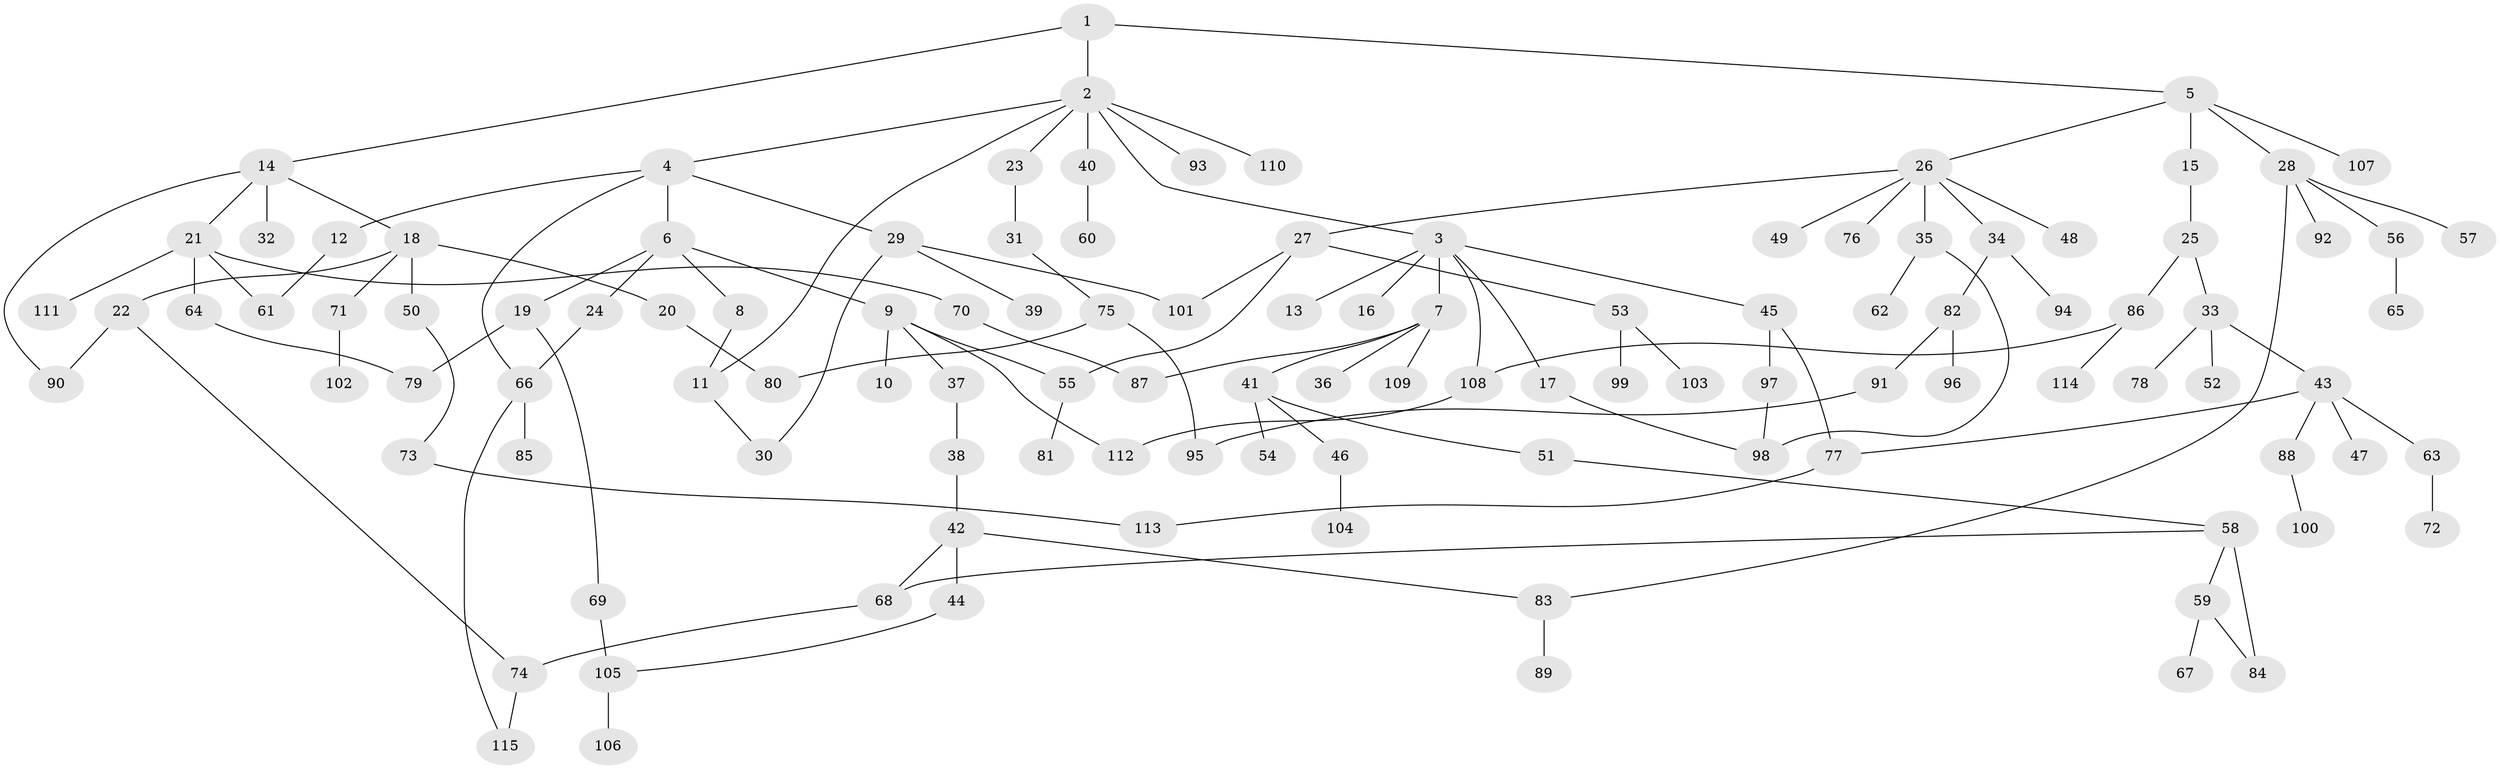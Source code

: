// Generated by graph-tools (version 1.1) at 2025/01/03/09/25 03:01:04]
// undirected, 115 vertices, 137 edges
graph export_dot {
graph [start="1"]
  node [color=gray90,style=filled];
  1;
  2;
  3;
  4;
  5;
  6;
  7;
  8;
  9;
  10;
  11;
  12;
  13;
  14;
  15;
  16;
  17;
  18;
  19;
  20;
  21;
  22;
  23;
  24;
  25;
  26;
  27;
  28;
  29;
  30;
  31;
  32;
  33;
  34;
  35;
  36;
  37;
  38;
  39;
  40;
  41;
  42;
  43;
  44;
  45;
  46;
  47;
  48;
  49;
  50;
  51;
  52;
  53;
  54;
  55;
  56;
  57;
  58;
  59;
  60;
  61;
  62;
  63;
  64;
  65;
  66;
  67;
  68;
  69;
  70;
  71;
  72;
  73;
  74;
  75;
  76;
  77;
  78;
  79;
  80;
  81;
  82;
  83;
  84;
  85;
  86;
  87;
  88;
  89;
  90;
  91;
  92;
  93;
  94;
  95;
  96;
  97;
  98;
  99;
  100;
  101;
  102;
  103;
  104;
  105;
  106;
  107;
  108;
  109;
  110;
  111;
  112;
  113;
  114;
  115;
  1 -- 2;
  1 -- 5;
  1 -- 14;
  2 -- 3;
  2 -- 4;
  2 -- 23;
  2 -- 40;
  2 -- 93;
  2 -- 110;
  2 -- 11;
  3 -- 7;
  3 -- 13;
  3 -- 16;
  3 -- 17;
  3 -- 45;
  3 -- 108;
  4 -- 6;
  4 -- 12;
  4 -- 29;
  4 -- 66;
  5 -- 15;
  5 -- 26;
  5 -- 28;
  5 -- 107;
  6 -- 8;
  6 -- 9;
  6 -- 19;
  6 -- 24;
  7 -- 36;
  7 -- 41;
  7 -- 87;
  7 -- 109;
  8 -- 11;
  9 -- 10;
  9 -- 37;
  9 -- 55;
  9 -- 112;
  11 -- 30;
  12 -- 61;
  14 -- 18;
  14 -- 21;
  14 -- 32;
  14 -- 90;
  15 -- 25;
  17 -- 98;
  18 -- 20;
  18 -- 22;
  18 -- 50;
  18 -- 71;
  19 -- 69;
  19 -- 79;
  20 -- 80;
  21 -- 64;
  21 -- 70;
  21 -- 111;
  21 -- 61;
  22 -- 74;
  22 -- 90;
  23 -- 31;
  24 -- 66;
  25 -- 33;
  25 -- 86;
  26 -- 27;
  26 -- 34;
  26 -- 35;
  26 -- 48;
  26 -- 49;
  26 -- 76;
  27 -- 53;
  27 -- 101;
  27 -- 55;
  28 -- 56;
  28 -- 57;
  28 -- 92;
  28 -- 83;
  29 -- 30;
  29 -- 39;
  29 -- 101;
  31 -- 75;
  33 -- 43;
  33 -- 52;
  33 -- 78;
  34 -- 82;
  34 -- 94;
  35 -- 62;
  35 -- 98;
  37 -- 38;
  38 -- 42;
  40 -- 60;
  41 -- 46;
  41 -- 51;
  41 -- 54;
  42 -- 44;
  42 -- 68;
  42 -- 83;
  43 -- 47;
  43 -- 63;
  43 -- 77;
  43 -- 88;
  44 -- 105;
  45 -- 97;
  45 -- 77;
  46 -- 104;
  50 -- 73;
  51 -- 58;
  53 -- 99;
  53 -- 103;
  55 -- 81;
  56 -- 65;
  58 -- 59;
  58 -- 84;
  58 -- 68;
  59 -- 67;
  59 -- 84;
  63 -- 72;
  64 -- 79;
  66 -- 85;
  66 -- 115;
  68 -- 74;
  69 -- 105;
  70 -- 87;
  71 -- 102;
  73 -- 113;
  74 -- 115;
  75 -- 80;
  75 -- 95;
  77 -- 113;
  82 -- 91;
  82 -- 96;
  83 -- 89;
  86 -- 114;
  86 -- 108;
  88 -- 100;
  91 -- 95;
  97 -- 98;
  105 -- 106;
  108 -- 112;
}
